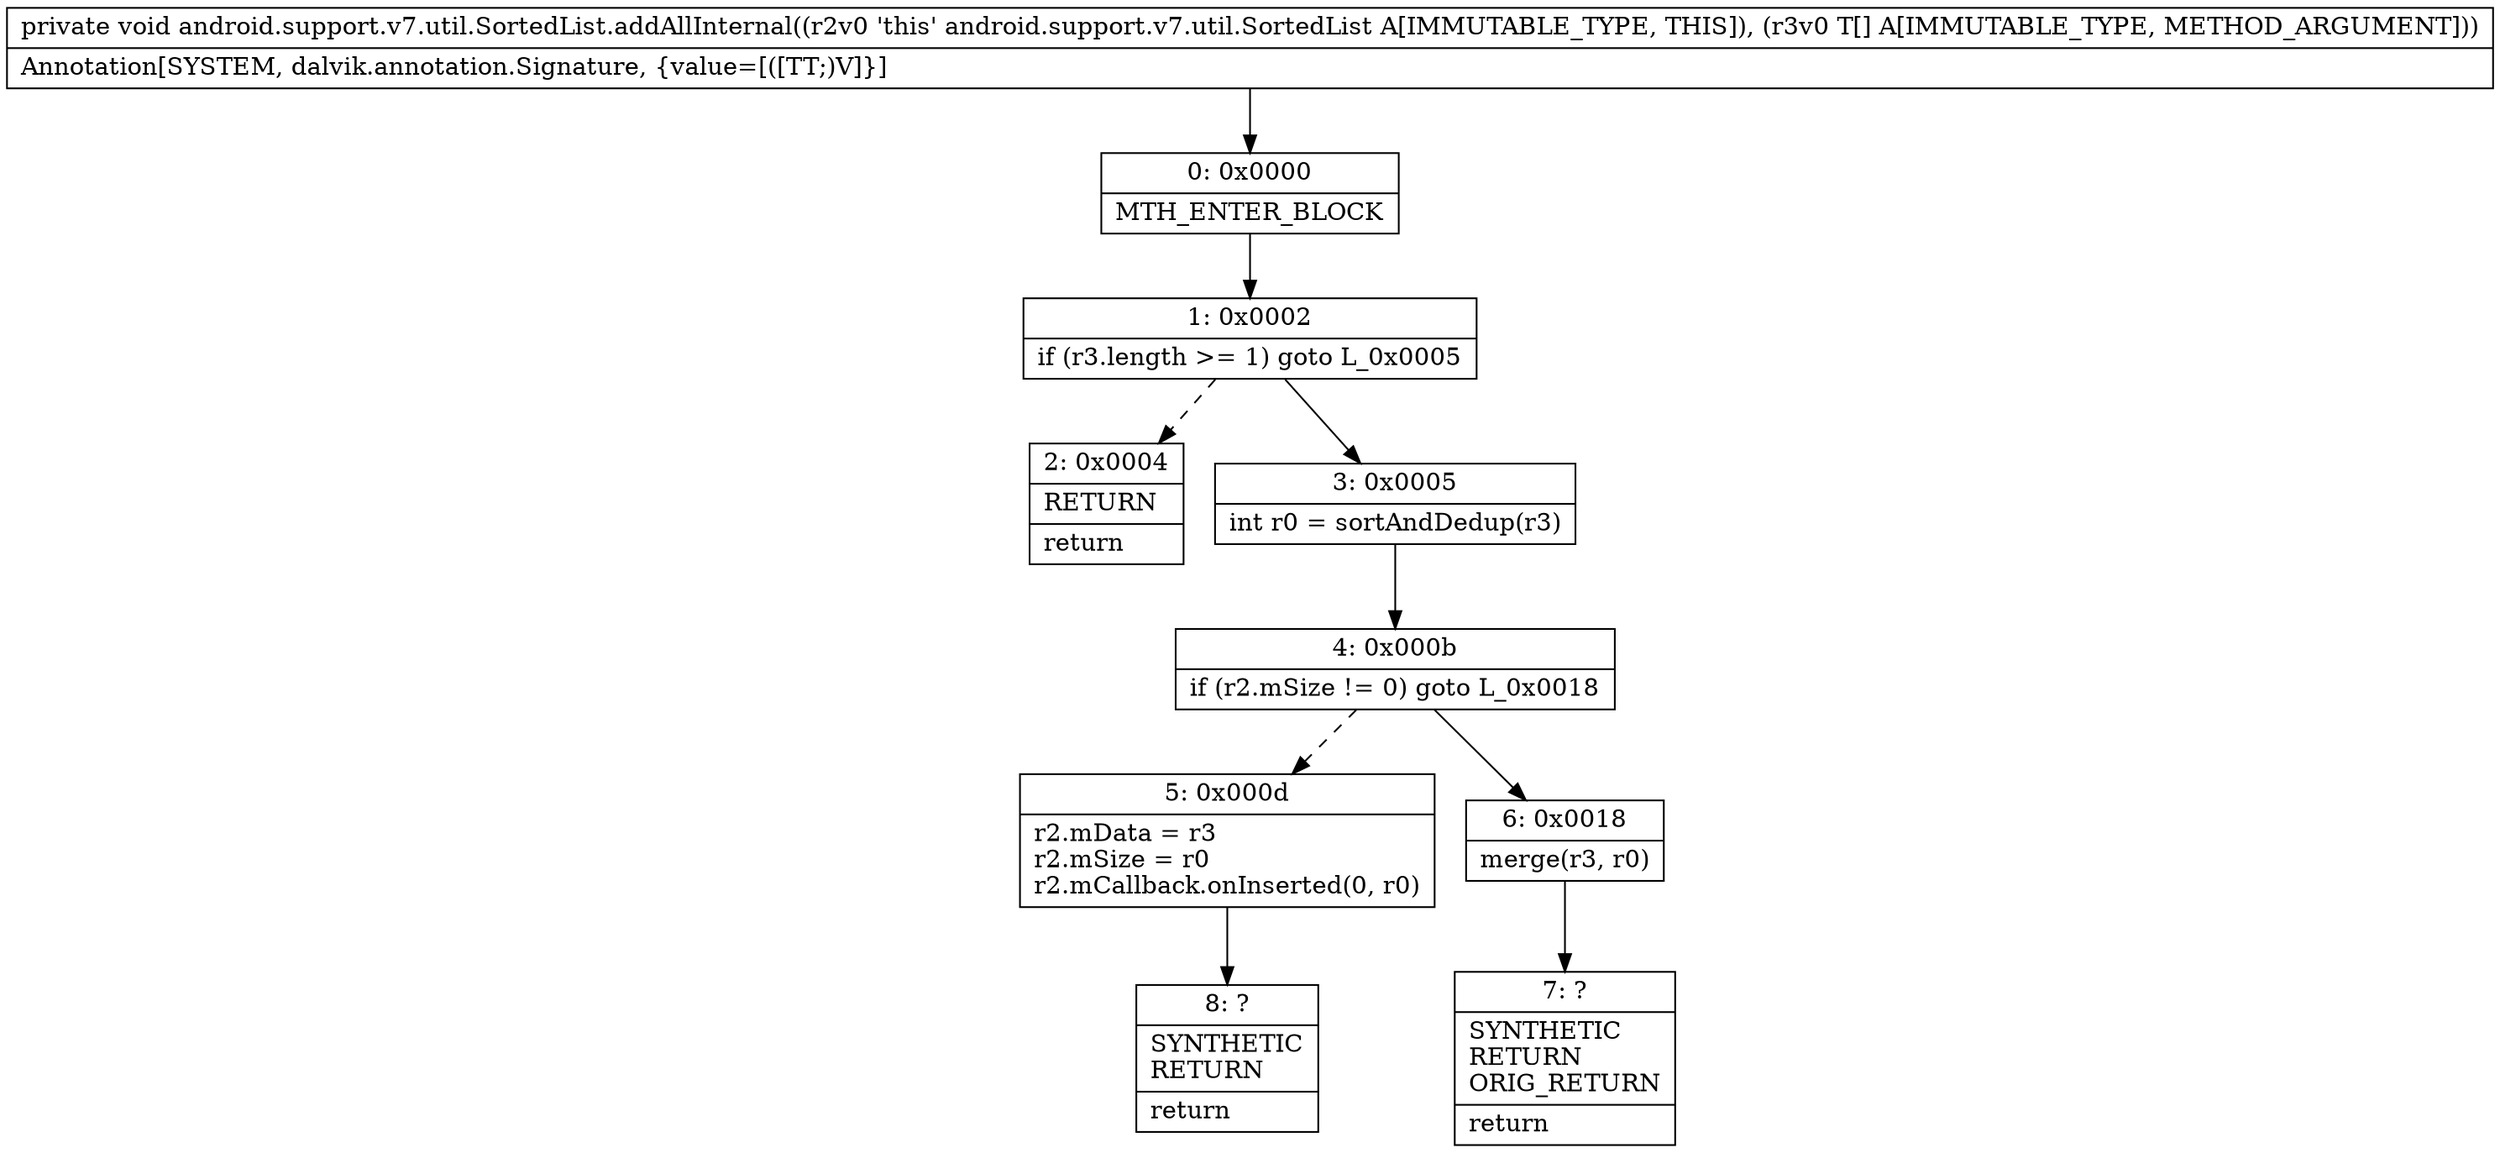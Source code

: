 digraph "CFG forandroid.support.v7.util.SortedList.addAllInternal([Ljava\/lang\/Object;)V" {
Node_0 [shape=record,label="{0\:\ 0x0000|MTH_ENTER_BLOCK\l}"];
Node_1 [shape=record,label="{1\:\ 0x0002|if (r3.length \>= 1) goto L_0x0005\l}"];
Node_2 [shape=record,label="{2\:\ 0x0004|RETURN\l|return\l}"];
Node_3 [shape=record,label="{3\:\ 0x0005|int r0 = sortAndDedup(r3)\l}"];
Node_4 [shape=record,label="{4\:\ 0x000b|if (r2.mSize != 0) goto L_0x0018\l}"];
Node_5 [shape=record,label="{5\:\ 0x000d|r2.mData = r3\lr2.mSize = r0\lr2.mCallback.onInserted(0, r0)\l}"];
Node_6 [shape=record,label="{6\:\ 0x0018|merge(r3, r0)\l}"];
Node_7 [shape=record,label="{7\:\ ?|SYNTHETIC\lRETURN\lORIG_RETURN\l|return\l}"];
Node_8 [shape=record,label="{8\:\ ?|SYNTHETIC\lRETURN\l|return\l}"];
MethodNode[shape=record,label="{private void android.support.v7.util.SortedList.addAllInternal((r2v0 'this' android.support.v7.util.SortedList A[IMMUTABLE_TYPE, THIS]), (r3v0 T[] A[IMMUTABLE_TYPE, METHOD_ARGUMENT]))  | Annotation[SYSTEM, dalvik.annotation.Signature, \{value=[([TT;)V]\}]\l}"];
MethodNode -> Node_0;
Node_0 -> Node_1;
Node_1 -> Node_2[style=dashed];
Node_1 -> Node_3;
Node_3 -> Node_4;
Node_4 -> Node_5[style=dashed];
Node_4 -> Node_6;
Node_5 -> Node_8;
Node_6 -> Node_7;
}

